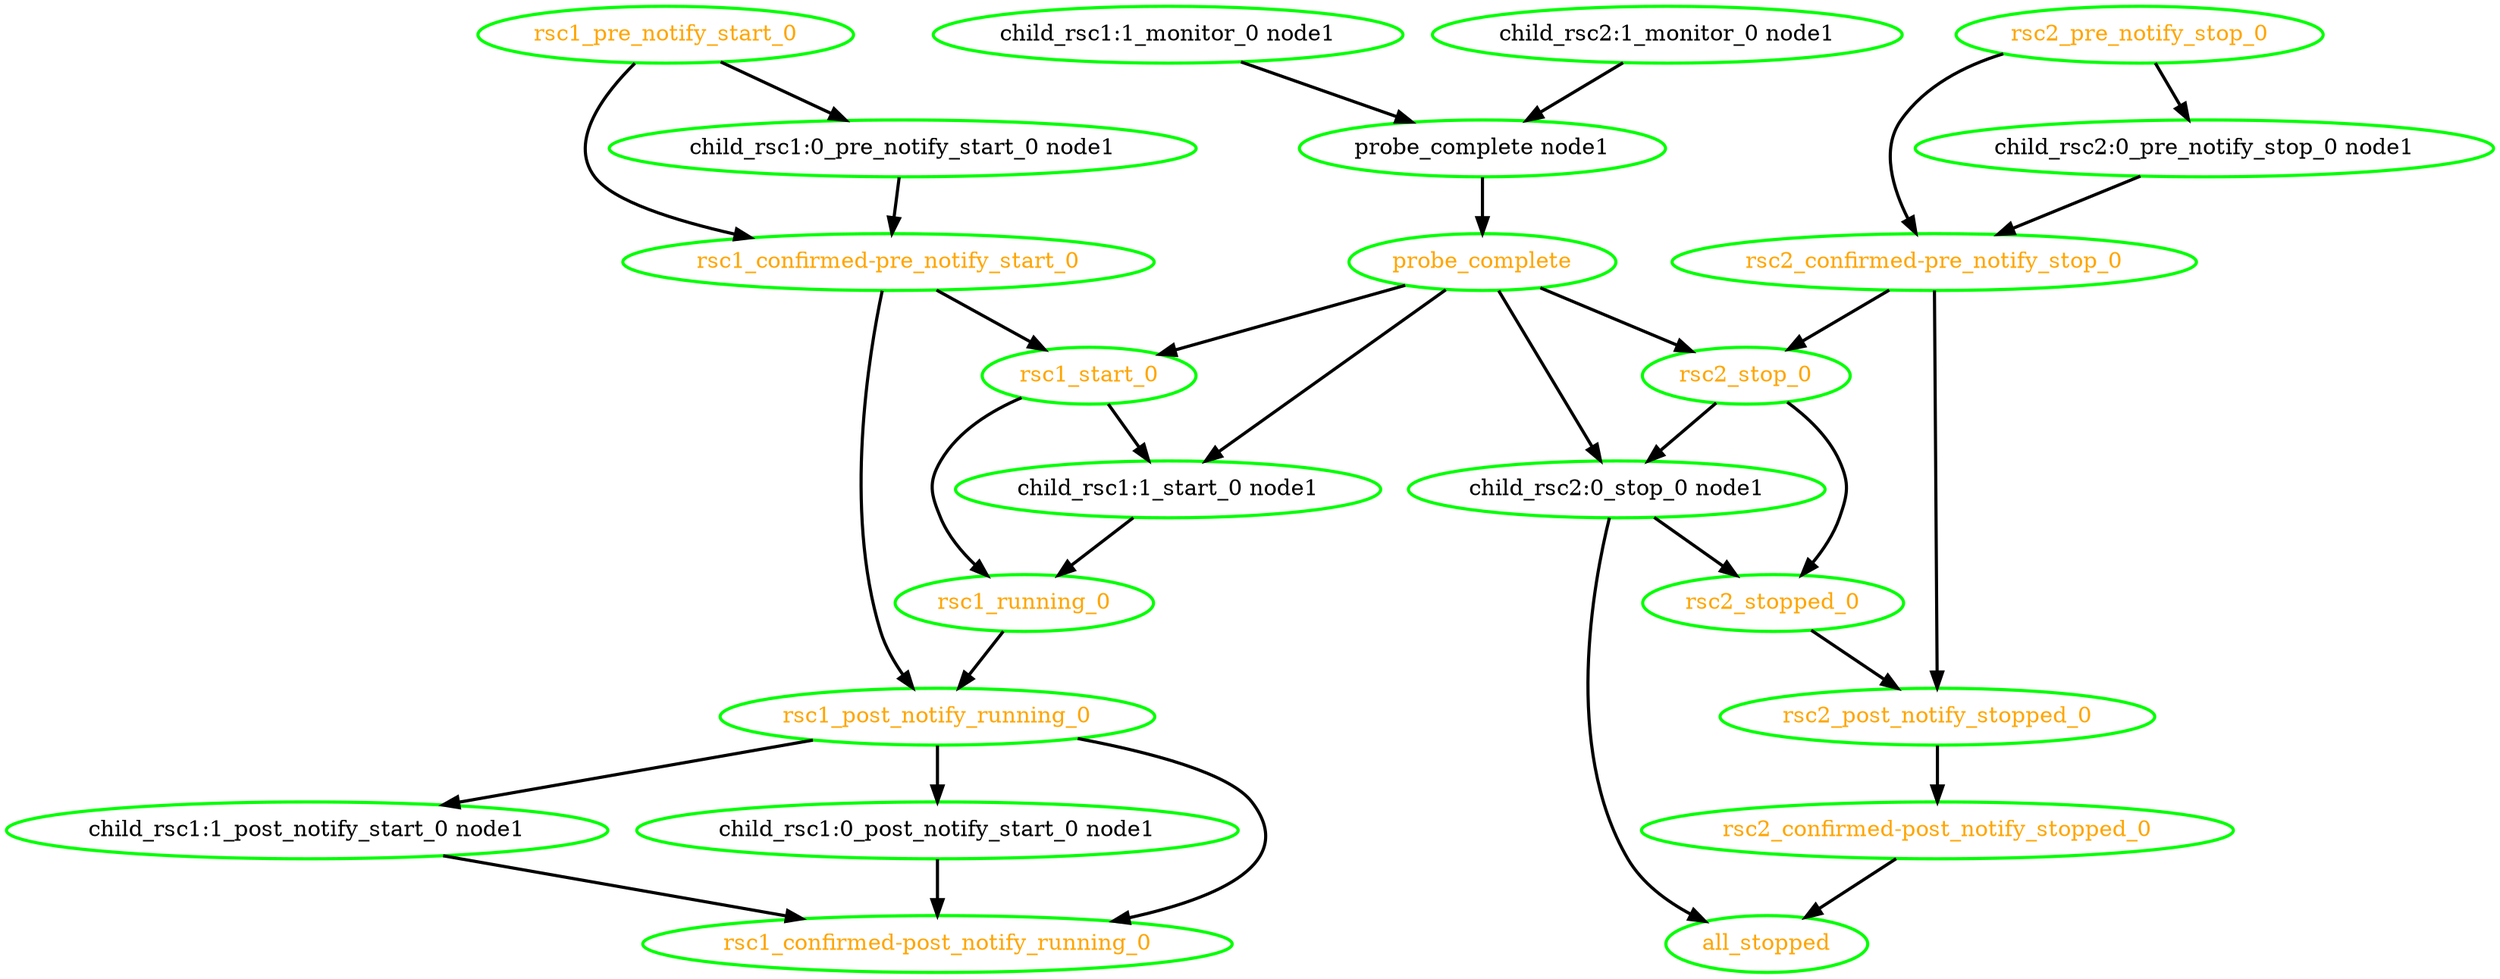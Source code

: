 digraph "g" {
"all_stopped" [ style=bold color="green" fontcolor="orange"  ]
"child_rsc1:0_post_notify_start_0 node1" -> "rsc1_confirmed-post_notify_running_0" [ style = bold]
"child_rsc1:0_post_notify_start_0 node1" [ style=bold color="green" fontcolor="black"  ]
"child_rsc1:0_pre_notify_start_0 node1" -> "rsc1_confirmed-pre_notify_start_0" [ style = bold]
"child_rsc1:0_pre_notify_start_0 node1" [ style=bold color="green" fontcolor="black"  ]
"child_rsc1:1_monitor_0 node1" -> "probe_complete node1" [ style = bold]
"child_rsc1:1_monitor_0 node1" [ style=bold color="green" fontcolor="black"  ]
"child_rsc1:1_post_notify_start_0 node1" -> "rsc1_confirmed-post_notify_running_0" [ style = bold]
"child_rsc1:1_post_notify_start_0 node1" [ style=bold color="green" fontcolor="black"  ]
"child_rsc1:1_start_0 node1" -> "rsc1_running_0" [ style = bold]
"child_rsc1:1_start_0 node1" [ style=bold color="green" fontcolor="black"  ]
"child_rsc2:0_pre_notify_stop_0 node1" -> "rsc2_confirmed-pre_notify_stop_0" [ style = bold]
"child_rsc2:0_pre_notify_stop_0 node1" [ style=bold color="green" fontcolor="black"  ]
"child_rsc2:0_stop_0 node1" -> "all_stopped" [ style = bold]
"child_rsc2:0_stop_0 node1" -> "rsc2_stopped_0" [ style = bold]
"child_rsc2:0_stop_0 node1" [ style=bold color="green" fontcolor="black"  ]
"child_rsc2:1_monitor_0 node1" -> "probe_complete node1" [ style = bold]
"child_rsc2:1_monitor_0 node1" [ style=bold color="green" fontcolor="black"  ]
"probe_complete node1" -> "probe_complete" [ style = bold]
"probe_complete node1" [ style=bold color="green" fontcolor="black"  ]
"probe_complete" -> "child_rsc1:1_start_0 node1" [ style = bold]
"probe_complete" -> "child_rsc2:0_stop_0 node1" [ style = bold]
"probe_complete" -> "rsc1_start_0" [ style = bold]
"probe_complete" -> "rsc2_stop_0" [ style = bold]
"probe_complete" [ style=bold color="green" fontcolor="orange"  ]
"rsc1_confirmed-post_notify_running_0" [ style=bold color="green" fontcolor="orange"  ]
"rsc1_confirmed-pre_notify_start_0" -> "rsc1_post_notify_running_0" [ style = bold]
"rsc1_confirmed-pre_notify_start_0" -> "rsc1_start_0" [ style = bold]
"rsc1_confirmed-pre_notify_start_0" [ style=bold color="green" fontcolor="orange"  ]
"rsc1_post_notify_running_0" -> "child_rsc1:0_post_notify_start_0 node1" [ style = bold]
"rsc1_post_notify_running_0" -> "child_rsc1:1_post_notify_start_0 node1" [ style = bold]
"rsc1_post_notify_running_0" -> "rsc1_confirmed-post_notify_running_0" [ style = bold]
"rsc1_post_notify_running_0" [ style=bold color="green" fontcolor="orange"  ]
"rsc1_pre_notify_start_0" -> "child_rsc1:0_pre_notify_start_0 node1" [ style = bold]
"rsc1_pre_notify_start_0" -> "rsc1_confirmed-pre_notify_start_0" [ style = bold]
"rsc1_pre_notify_start_0" [ style=bold color="green" fontcolor="orange"  ]
"rsc1_running_0" -> "rsc1_post_notify_running_0" [ style = bold]
"rsc1_running_0" [ style=bold color="green" fontcolor="orange"  ]
"rsc1_start_0" -> "child_rsc1:1_start_0 node1" [ style = bold]
"rsc1_start_0" -> "rsc1_running_0" [ style = bold]
"rsc1_start_0" [ style=bold color="green" fontcolor="orange"  ]
"rsc2_confirmed-post_notify_stopped_0" -> "all_stopped" [ style = bold]
"rsc2_confirmed-post_notify_stopped_0" [ style=bold color="green" fontcolor="orange"  ]
"rsc2_confirmed-pre_notify_stop_0" -> "rsc2_post_notify_stopped_0" [ style = bold]
"rsc2_confirmed-pre_notify_stop_0" -> "rsc2_stop_0" [ style = bold]
"rsc2_confirmed-pre_notify_stop_0" [ style=bold color="green" fontcolor="orange"  ]
"rsc2_post_notify_stopped_0" -> "rsc2_confirmed-post_notify_stopped_0" [ style = bold]
"rsc2_post_notify_stopped_0" [ style=bold color="green" fontcolor="orange"  ]
"rsc2_pre_notify_stop_0" -> "child_rsc2:0_pre_notify_stop_0 node1" [ style = bold]
"rsc2_pre_notify_stop_0" -> "rsc2_confirmed-pre_notify_stop_0" [ style = bold]
"rsc2_pre_notify_stop_0" [ style=bold color="green" fontcolor="orange"  ]
"rsc2_stop_0" -> "child_rsc2:0_stop_0 node1" [ style = bold]
"rsc2_stop_0" -> "rsc2_stopped_0" [ style = bold]
"rsc2_stop_0" [ style=bold color="green" fontcolor="orange"  ]
"rsc2_stopped_0" -> "rsc2_post_notify_stopped_0" [ style = bold]
"rsc2_stopped_0" [ style=bold color="green" fontcolor="orange"  ]
}
